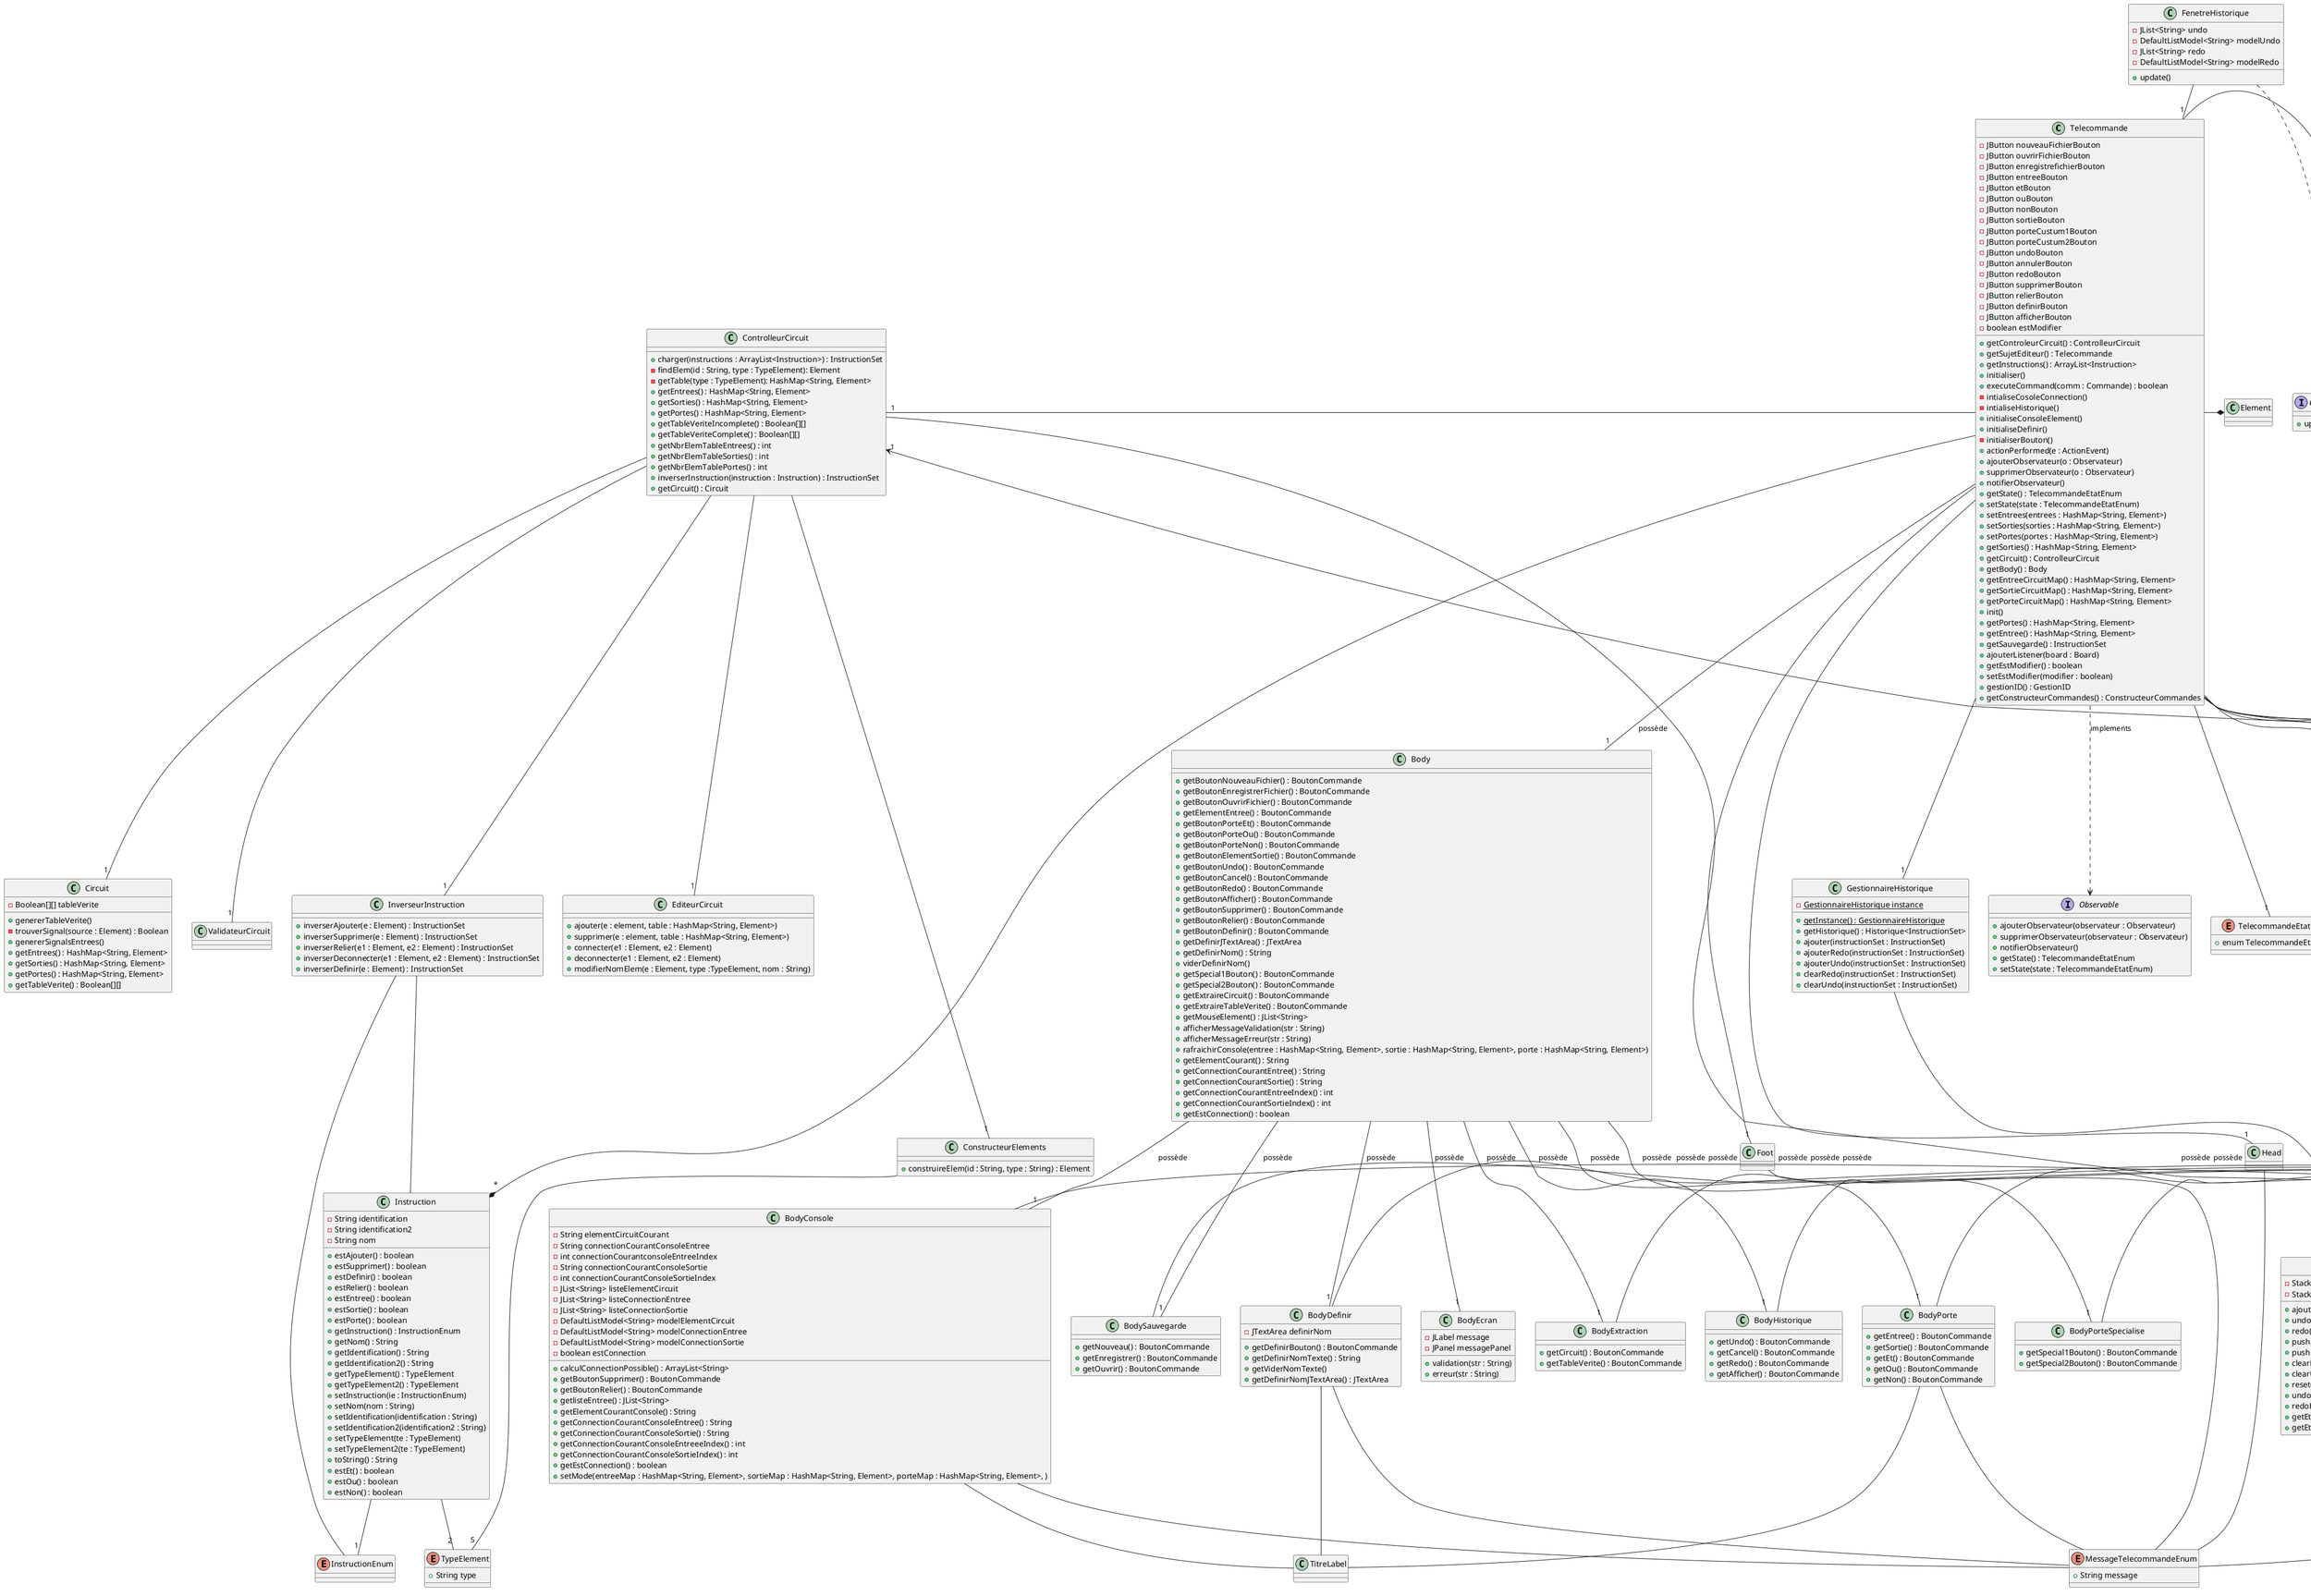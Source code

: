@startuml

class Telecommande{
- JButton nouveauFichierBouton
- JButton ouvrirFichierBouton
- JButton enregistrefichierBouton
- JButton entreeBouton
- JButton etBouton
- JButton ouBouton
- JButton nonBouton
- JButton sortieBouton
- JButton porteCustum1Bouton
- JButton porteCustum2Bouton
- JButton undoBouton
- JButton annulerBouton
- JButton redoBouton
- JButton supprimerBouton
- JButton relierBouton
- JButton definirBouton
- JButton afficherBouton
- boolean estModifier 
+ getControleurCircuit() : ControlleurCircuit
+ getSujetEditeur() : Telecommande
+ getInstructions() : ArrayList<Instruction>
+ initialiser()
+ executeCommand(comm : Commande) : boolean
- intialiseCosoleConnection()
- intialiseHistorique()
+ initialiseConsoleElement()
+ initialiseDefinir()
- initialiserBouton()
+ actionPerformed(e : ActionEvent)
+ ajouterObservateur(o : Observateur)
+ supprimerObservateur(o : Observateur)
+ notifierObservateur()
+ getState() : TelecommandeEtatEnum
+ setState(state : TelecommandeEtatEnum)
+ setEntrees(entrees : HashMap<String, Element>)
+ setSorties(sorties : HashMap<String, Element>)
+ setPortes(portes : HashMap<String, Element>)
+ getSorties() : HashMap<String, Element>
+ getCircuit() : ControlleurCircuit
+ getBody() : Body
+ getEntreeCircuitMap() : HashMap<String, Element>
+ getSortieCircuitMap() : HashMap<String, Element>
+ getPorteCircuitMap() : HashMap<String, Element>
+ init()
+ getPortes() : HashMap<String, Element>
+ getEntree() : HashMap<String, Element>
+ getSauvegarde() : InstructionSet
+ ajouterListener(board : Board)
+ getEstModifier() : boolean
+ setEstModifier(modifier : boolean)
+ gestionID() : GestionID
+ getConstructeurCommandes() : ConstructeurCommandes
}

class Body{
+ getBoutonNouveauFichier() : BoutonCommande
+ getBoutonEnregistrerFichier() : BoutonCommande
+ getBoutonOuvrirFichier() : BoutonCommande
+ getElementEntree() : BoutonCommande
+ getBoutonPorteEt() : BoutonCommande
+ getBoutonPorteOu() : BoutonCommande
+ getBoutonPorteNon() : BoutonCommande
+ getBoutonElementSortie() : BoutonCommande
+ getBoutonUndo() : BoutonCommande
+ getBoutonCancel() : BoutonCommande
+ getBoutonRedo() : BoutonCommande
+ getBoutonAfficher() : BoutonCommande
+ getBoutonSupprimer() : BoutonCommande
+ getBoutonRelier() : BoutonCommande
+ getBoutonDefinir() : BoutonCommande
+ getDefinirJTextArea() : JTextArea
+ getDefinirNom() : String
+ viderDefinirNom()
+ getSpecial1Bouton() : BoutonCommande
+ getSpecial2Bouton() : BoutonCommande
+ getExtraireCircuit() : BoutonCommande
+ getExtraireTableVerite() : BoutonCommande
+ getMouseElement() : JList<String>
+ afficherMessageValidation(str : String)
+ afficherMessageErreur(str : String)
+ rafraichirConsole(entree : HashMap<String, Element>, sortie : HashMap<String, Element>, porte : HashMap<String, Element>)
+ getElementCourant() : String
+ getConnectionCourantEntree() : String
+ getConnectionCourantSortie() : String
+ getConnectionCourantEntreeIndex() : int
+ getConnectionCourantSortieIndex() : int
+ getEstConnection() : boolean
}

class BodyConsole{
- String elementCircuitCourant
- String connectionCourantConsoleEntree
- int connectionCourantconsoleEntreeIndex
- String connectionCourantConsoleSortie
- int connectionCourantConsoleSortieIndex
- JList<String> listeElementCircuit
- JList<String> listeConnectionEntree
- JList<String> listeConnectionSortie
- DefaultListModel<String> modelElementCircuit
- DefaultListModel<String> modelConnectionEntree
- DefaultListModel<String> modelConnectionSortie
- boolean estConnection
+ calculConnectionPossible() : ArrayList<String>
+ getBoutonSupprimer() : BoutonCommande
+ getBoutonRelier() : BoutonCommande
+ getlisteEntree() : JList<String>
+ getElementCourantConsole() : String
+ getConnectionCourantConsoleEntree() : String
+ getConnectionCourantConsoleSortie() : String
+ getConnectionCourantConsoleEntreeeIndex() : int
+ getConnectionCourantConsoleSortieIndex() : int
+ getEstConnection() : boolean
+ setMode(entreeMap : HashMap<String, Element>, sortieMap : HashMap<String, Element>, porteMap : HashMap<String, Element>, )
}

class BodyDefinir{
- JTextArea definirNom
+ getDefinirBouton() : BoutonCommande
+ getDefinirNomTexte() : String
+ getViderNomTexte()
+ getDefinirNomJTextArea() : JTextArea
}

class BodyEcran{
- JLabel message
- JPanel messagePanel
+ validation(str : String)
+ erreur(str : String)
}

class BodyExtraction{
+ getCircuit() : BoutonCommande
+ getTableVerite() : BoutonCommande
}

class BodyHistorique{
+ getUndo() : BoutonCommande
+ getCancel() : BoutonCommande
+ getRedo() : BoutonCommande
+ getAfficher() : BoutonCommande
}

class BodyPorte{
+ getEntree() : BoutonCommande
+ getSortie() : BoutonCommande
+ getEt() : BoutonCommande
+ getOu() : BoutonCommande
+ getNon() : BoutonCommande
}

class BodyPorteSpecialise{
+ getSpecial1Bouton() : BoutonCommande
+ getSpecial2Bouton() : BoutonCommande
}

class BodySauvegarde{
+ getNouveau() : BoutonCommande
+ getEnregistrer() : BoutonCommande
+ getOuvrir() : BoutonCommande
}

class BoutonCommande{
- selectImage() : String
}

class FenetreHistorique{
- JList<String> undo
- DefaultListModel<String> modelUndo
- JList<String> redo
- DefaultListModel<String> modelRedo
+ update() 
}

class Foot{}

class GestionID{
- boolean[] listeEntre
- boolean[] listeSortie
- boolean[] listePorte
+ getEntreID() : int
+ getSortieID() : int
+ getPorteID() : int
+ mettreElementDisponible(instruction : Instruction)
+ vider()
+ mettreElementIndisponible(instruction : Instruction)
}

class Head{}

class Historique{
- Stack<T> pileUndo
- Stack<T> pileRedo
+ ajouter(e : T)
+ undo() : T
+ redo() : T
+ pushRedo(elem : T)
+ pushUndo(elem : T)
+ clearRedo()
+ clearUndo()
+ reset()
+ undoEmpty() : boolean
+ redoEmpty() : boolean
+ getEtatUndo() : ArrayList<String>
+ getEtatRedo() : ArrayList<String>
}

enum MessageTelecommandeEnum{
+ String message
}

interface Observable{
+ ajouterObservateur(observateur : Observateur)
+ supprimerObservateur(observateur : Observateur)
+ notifierObservateur()
+ getState() : TelecommandeEtatEnum
+ setState(state : TelecommandeEtatEnum)
}

interface Observateur{
+ update()
}

enum TelecommandeEtatEnum{
+ enum TelecommandeEtatEnum
}

class TitreLabel{}

class EditeurCircuit{
+ ajouter(e : element, table : HashMap<String, Element>)
+ supprimer(e : element, table : HashMap<String, Element>)
+ connecter(e1 : Element, e2 : Element)
+ deconnecter(e1 : Element, e2 : Element)
+ modifierNomElem(e : Element, type :TypeElement, nom : String)
}

class ConstructeurElements{
+ construireElem(id : String, type : String) : Element
}

enum TypeBoutonCommandeEnum{
+ enum TypeboutonCommandeEnum
+ String type
}

class ControlleurCircuit{
+ charger(instructions : ArrayList<Instruction>) : InstructionSet
- findElem(id : String, type : TypeElement): Element
- getTable(type : TypeElement): HashMap<String, Element>
+ getEntrees() : HashMap<String, Element>
+ getSorties() : HashMap<String, Element>
+ getPortes() : HashMap<String, Element>
+ getTableVeriteIncomplete() : Boolean[][]
+ getTableVeriteComplete() : Boolean[][]
+ getNbrElemTableEntrees() : int
+ getNbrElemTableSorties() : int
+ getNbrElemTablePortes() : int
+ inverserInstruction(instruction : Instruction) : InstructionSet
+ getCircuit() : Circuit
}

class ConstructeurCommandes{}

class Element{}

class InstructionSet {
+ getListe() : InstructionSet
}


enum InstructionEnum {

}

class InverseurInstruction {
+ inverserAjouter(e : Element) : InstructionSet
+ inverserSupprimer(e : Element) : InstructionSet
+ inverserRelier(e1 : Element, e2 : Element) : InstructionSet
+ inverserDeconnecter(e1 : Element, e2 : Element) : InstructionSet
+ inverserDefinir(e : Element) : InstructionSet
}

enum TypeElement{
+ String type
}

class Instruction {
- String identification
- String identification2
- String nom
+ estAjouter() : boolean
+ estSupprimer() : boolean
+ estDefinir() : boolean
+ estRelier() : boolean
+ estEntree() : boolean
+ estSortie() : boolean
+ estPorte() : boolean
+ getInstruction() : InstructionEnum
+ getNom() : String
+ getIdentification() : String
+ getIdentification2() : String
+ getTypeElement() : TypeElement
+ getTypeElement2() : TypeElement
+ setInstruction(ie : InstructionEnum)
+ setNom(nom : String)
+ setIdentification(identification : String)
+ setIdentification2(identification2 : String)
+ setTypeElement(te : TypeElement)
+ setTypeElement2(te : TypeElement)
+ toString() : String
+ estEt() : boolean
+ estOu() : boolean
+ estNon() : boolean
}

class Circuit{
-Boolean[][] tableVerite
+ genererTableVerite()
- trouverSignal(source : Element) : Boolean
+ genererSignalsEntrees()
+ getEntrees() : HashMap<String, Element>
+ getSorties() : HashMap<String, Element>
+ getPortes() : HashMap<String, Element>
+ getTableVerite() : Boolean[][]
}

class GestionnaireHistorique {
- {static} GestionnaireHistorique instance
+ {static} getInstance() : GestionnaireHistorique
+ getHistorique() : Historique<InstructionSet>
+ ajouter(instructionSet : InstructionSet)
+ ajouterRedo(instructionSet : InstructionSet)
+ ajouterUndo(instructionSet : InstructionSet)
+ clearRedo(instructionSet : InstructionSet)
+ clearUndo(instructionSet : InstructionSet)
}

class Commande {
-InstructionSet instructionSet
-InstructionSet inverse
-ControlleurCircuit controleurCircuit
+InstructionSet getInverse(): InstructionSet
+execute(): Boolean
}

class AjouterCommande {
    +execute(): Boolean
}

class DefinirCommande {
    +execute(): Boolean
}

class RelierCommande {
    +execute(): Boolean
}

class SupprimerCommande {
    +execute(): Boolean
}

Telecommande -- "1" TelecommandeEtatEnum
Telecommande -* Observateur
Telecommande ..> Observable : implements
Telecommande -- "1" Body : possède
Telecommande -- "1" GestionID : possède
Telecommande -- "1" InstructionSet : possède
Telecommande -* "*" Instruction
Telecommande -* Element
Telecommande -- "1" Foot
Telecommande -- "1" Head
Telecommande -l- "1" ControlleurCircuit
Telecommande -- "1" GestionnaireHistorique
Telecommande -- "1" ConstructeurCommandes
Telecommande -->"..*" Commande

Body -d- "1" BodySauvegarde : possède
Body -d- "1" BodyPorte : possède
Body -d- "1" BodyHistorique : possède
Body -d- "1" BodyConsole : possède
Body -d- "1" BodyExtraction : possède
Body -d- "1" BodyEcran : possède
Body -d- "1" BodyDefinir : possède
Body -d- "1" BodyPorteSpecialise : possède
BodyConsole -d* "2" BoutonCommande : possède
BodyDefinir -d* "1" BoutonCommande : possède
BodyExtraction -d* "2" BoutonCommande : possède
BodyHistorique -d* "4" BoutonCommande : possède
BodyPorte -d* "5" BoutonCommande : possède
BodyPorteSpecialise -d* "2" BoutonCommande : possède
BodySauvegarde -d* "3" BoutonCommande : possède
BoutonCommande -- "1" TypeBoutonCommandeEnum : possède
BodyConsole -- MessageTelecommandeEnum
BodyDefinir -- MessageTelecommandeEnum
BodyPorte -- MessageTelecommandeEnum
BodyPorte -- TitreLabel
BodyDefinir -- TitreLabel
BodyConsole -- TitreLabel


FenetreHistorique ..> Observateur
FenetreHistorique -- "1" Telecommande

Foot -- MessageTelecommandeEnum
Head -- MessageTelecommandeEnum
Telecommande -- MessageTelecommandeEnum

Historique -* "2" InstructionSet
GestionnaireHistorique -- "1" Historique


ControlleurCircuit -- "1" Circuit
ControlleurCircuit -- "1" EditeurCircuit
ControlleurCircuit -- "1" ConstructeurElements
ControlleurCircuit -- "1" InverseurInstruction
ControlleurCircuit -- "1" InstructionSet
ControlleurCircuit -- "1" ValidateurCircuit

ConstructeurElements -- "5" TypeElement

InverseurInstruction -- InstructionEnum
InverseurInstruction -- Instruction

Instruction -- "2" TypeElement
Instruction -- "1" InstructionEnum
Commande ->"1" ControlleurCircuit

AjouterCommande  --|> Commande
DefinirCommande --|> Commande
RelierCommande --|> Commande
SupprimerCommande --|> Commande
@enduml